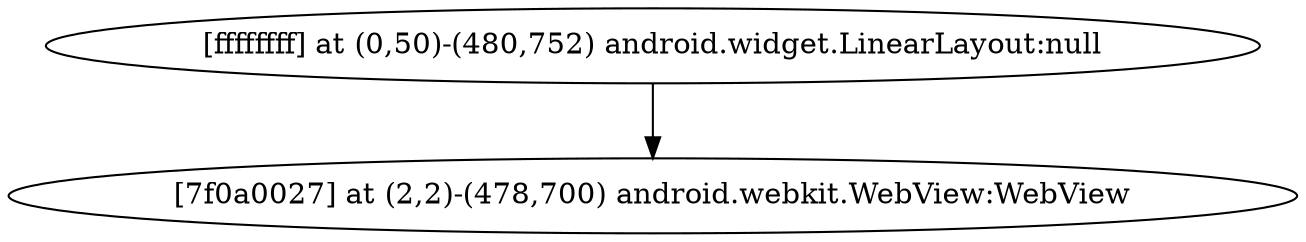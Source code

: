 strict digraph G {
  1 [ label="[ffffffff] at (0,50)-(480,752) android.widget.LinearLayout:null" ];
  2 [ label="[7f0a0027] at (2,2)-(478,700) android.webkit.WebView:WebView" ];
  1 -> 2;
}
